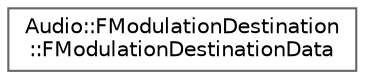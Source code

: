 digraph "Graphical Class Hierarchy"
{
 // INTERACTIVE_SVG=YES
 // LATEX_PDF_SIZE
  bgcolor="transparent";
  edge [fontname=Helvetica,fontsize=10,labelfontname=Helvetica,labelfontsize=10];
  node [fontname=Helvetica,fontsize=10,shape=box,height=0.2,width=0.4];
  rankdir="LR";
  Node0 [id="Node000000",label="Audio::FModulationDestination\l::FModulationDestinationData",height=0.2,width=0.4,color="grey40", fillcolor="white", style="filled",URL="$d1/d31/structAudio_1_1FModulationDestination_1_1FModulationDestinationData.html",tooltip=" "];
}

